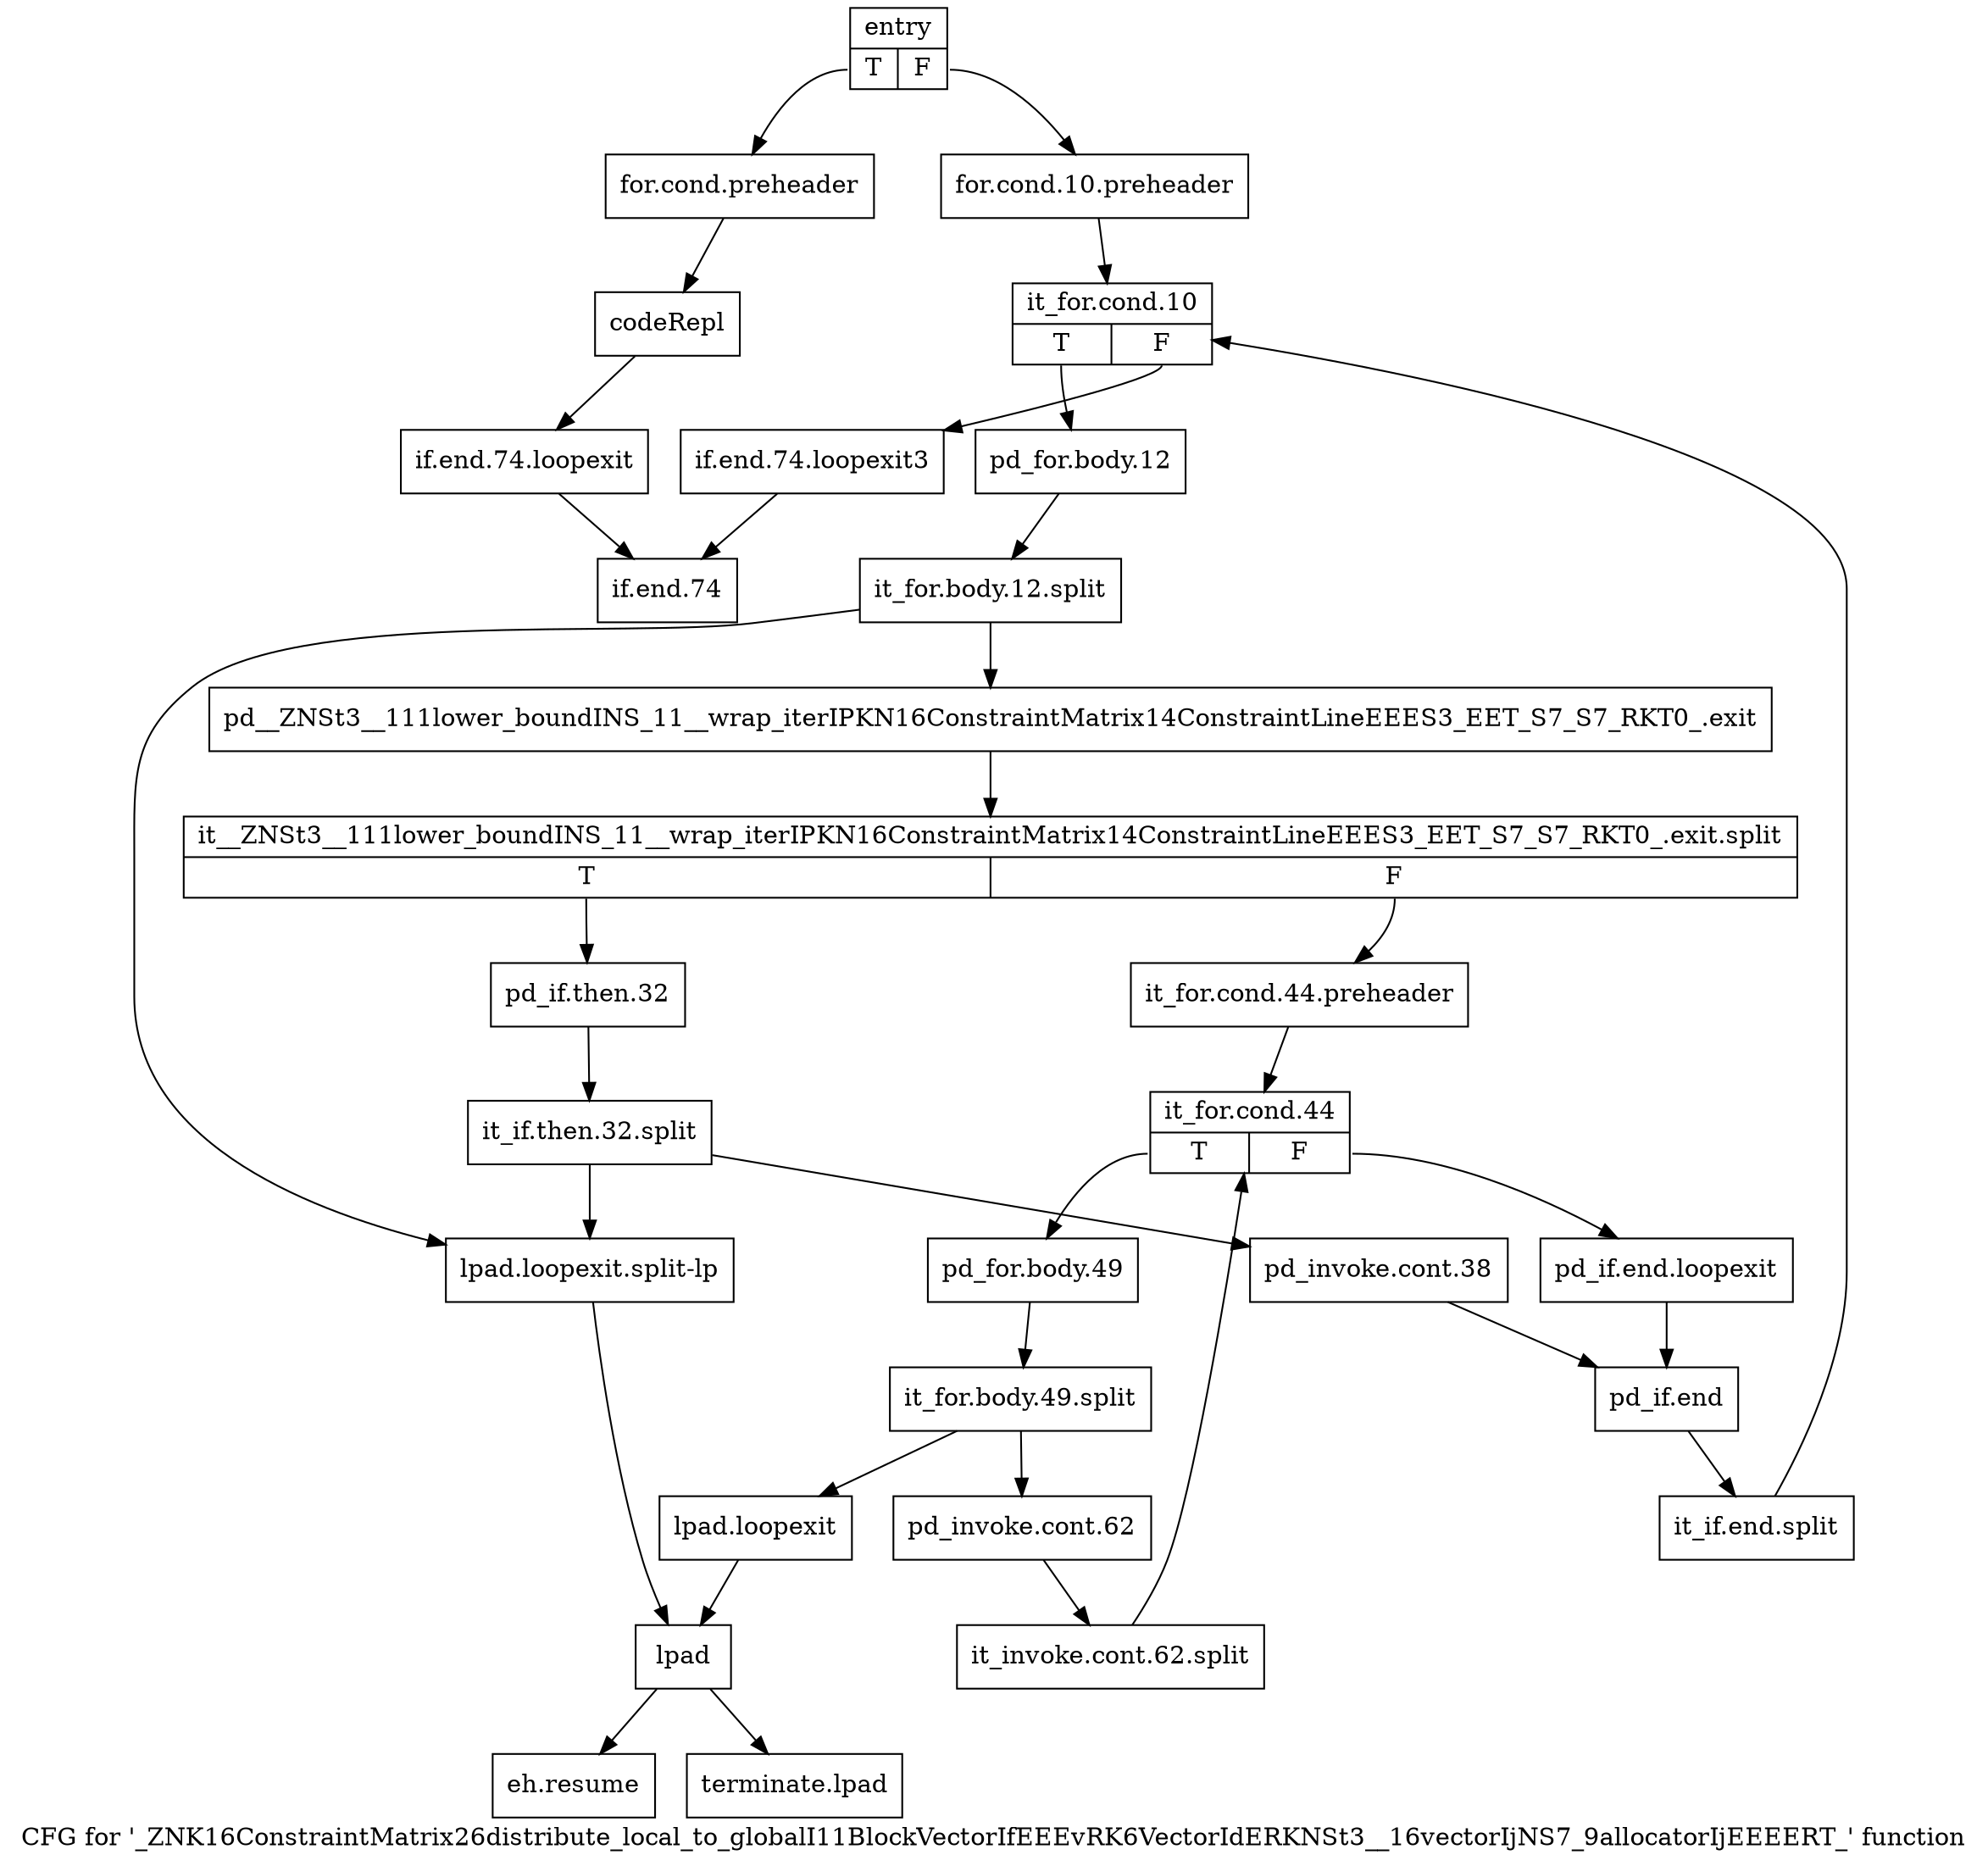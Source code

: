 digraph "CFG for '_ZNK16ConstraintMatrix26distribute_local_to_globalI11BlockVectorIfEEEvRK6VectorIdERKNSt3__16vectorIjNS7_9allocatorIjEEEERT_' function" {
	label="CFG for '_ZNK16ConstraintMatrix26distribute_local_to_globalI11BlockVectorIfEEEvRK6VectorIdERKNSt3__16vectorIjNS7_9allocatorIjEEEERT_' function";

	Node0x416a050 [shape=record,label="{entry|{<s0>T|<s1>F}}"];
	Node0x416a050:s0 -> Node0x416a0f0;
	Node0x416a050:s1 -> Node0x416a0a0;
	Node0x416a0a0 [shape=record,label="{for.cond.10.preheader}"];
	Node0x416a0a0 -> Node0x416a190;
	Node0x416a0f0 [shape=record,label="{for.cond.preheader}"];
	Node0x416a0f0 -> Node0x416a140;
	Node0x416a140 [shape=record,label="{codeRepl}"];
	Node0x416a140 -> Node0x416a5f0;
	Node0x416a190 [shape=record,label="{it_for.cond.10|{<s0>T|<s1>F}}"];
	Node0x416a190:s0 -> Node0x416a1e0;
	Node0x416a190:s1 -> Node0x416a640;
	Node0x416a1e0 [shape=record,label="{pd_for.body.12}"];
	Node0x416a1e0 -> Node0x9f1a450;
	Node0x9f1a450 [shape=record,label="{it_for.body.12.split}"];
	Node0x9f1a450 -> Node0x416a230;
	Node0x9f1a450 -> Node0x416a3c0;
	Node0x416a230 [shape=record,label="{pd__ZNSt3__111lower_boundINS_11__wrap_iterIPKN16ConstraintMatrix14ConstraintLineEEES3_EET_S7_S7_RKT0_.exit}"];
	Node0x416a230 -> Node0x9f1a360;
	Node0x9f1a360 [shape=record,label="{it__ZNSt3__111lower_boundINS_11__wrap_iterIPKN16ConstraintMatrix14ConstraintLineEEES3_EET_S7_S7_RKT0_.exit.split|{<s0>T|<s1>F}}"];
	Node0x9f1a360:s0 -> Node0x416a2d0;
	Node0x9f1a360:s1 -> Node0x416a280;
	Node0x416a280 [shape=record,label="{it_for.cond.44.preheader}"];
	Node0x416a280 -> Node0x416a460;
	Node0x416a2d0 [shape=record,label="{pd_if.then.32}"];
	Node0x416a2d0 -> Node0x9f1a220;
	Node0x9f1a220 [shape=record,label="{it_if.then.32.split}"];
	Node0x9f1a220 -> Node0x416a320;
	Node0x9f1a220 -> Node0x416a3c0;
	Node0x416a320 [shape=record,label="{pd_invoke.cont.38}"];
	Node0x416a320 -> Node0x416a5a0;
	Node0x416a370 [shape=record,label="{lpad.loopexit}"];
	Node0x416a370 -> Node0x416a410;
	Node0x416a3c0 [shape=record,label="{lpad.loopexit.split-lp}"];
	Node0x416a3c0 -> Node0x416a410;
	Node0x416a410 [shape=record,label="{lpad}"];
	Node0x416a410 -> Node0x416a6e0;
	Node0x416a410 -> Node0x416a730;
	Node0x416a460 [shape=record,label="{it_for.cond.44|{<s0>T|<s1>F}}"];
	Node0x416a460:s0 -> Node0x416a4b0;
	Node0x416a460:s1 -> Node0x416a550;
	Node0x416a4b0 [shape=record,label="{pd_for.body.49}"];
	Node0x416a4b0 -> Node0x9f1a090;
	Node0x9f1a090 [shape=record,label="{it_for.body.49.split}"];
	Node0x9f1a090 -> Node0x416a500;
	Node0x9f1a090 -> Node0x416a370;
	Node0x416a500 [shape=record,label="{pd_invoke.cont.62}"];
	Node0x416a500 -> Node0x9f1a040;
	Node0x9f1a040 [shape=record,label="{it_invoke.cont.62.split}"];
	Node0x9f1a040 -> Node0x416a460;
	Node0x416a550 [shape=record,label="{pd_if.end.loopexit}"];
	Node0x416a550 -> Node0x416a5a0;
	Node0x416a5a0 [shape=record,label="{pd_if.end}"];
	Node0x416a5a0 -> Node0x9f34e30;
	Node0x9f34e30 [shape=record,label="{it_if.end.split}"];
	Node0x9f34e30 -> Node0x416a190;
	Node0x416a5f0 [shape=record,label="{if.end.74.loopexit}"];
	Node0x416a5f0 -> Node0x416a690;
	Node0x416a640 [shape=record,label="{if.end.74.loopexit3}"];
	Node0x416a640 -> Node0x416a690;
	Node0x416a690 [shape=record,label="{if.end.74}"];
	Node0x416a6e0 [shape=record,label="{eh.resume}"];
	Node0x416a730 [shape=record,label="{terminate.lpad}"];
}
